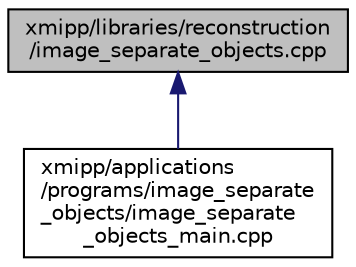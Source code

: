 digraph "xmipp/libraries/reconstruction/image_separate_objects.cpp"
{
  edge [fontname="Helvetica",fontsize="10",labelfontname="Helvetica",labelfontsize="10"];
  node [fontname="Helvetica",fontsize="10",shape=record];
  Node85 [label="xmipp/libraries/reconstruction\l/image_separate_objects.cpp",height=0.2,width=0.4,color="black", fillcolor="grey75", style="filled", fontcolor="black"];
  Node85 -> Node86 [dir="back",color="midnightblue",fontsize="10",style="solid",fontname="Helvetica"];
  Node86 [label="xmipp/applications\l/programs/image_separate\l_objects/image_separate\l_objects_main.cpp",height=0.2,width=0.4,color="black", fillcolor="white", style="filled",URL="$image__separate__objects__main_8cpp.html"];
}
